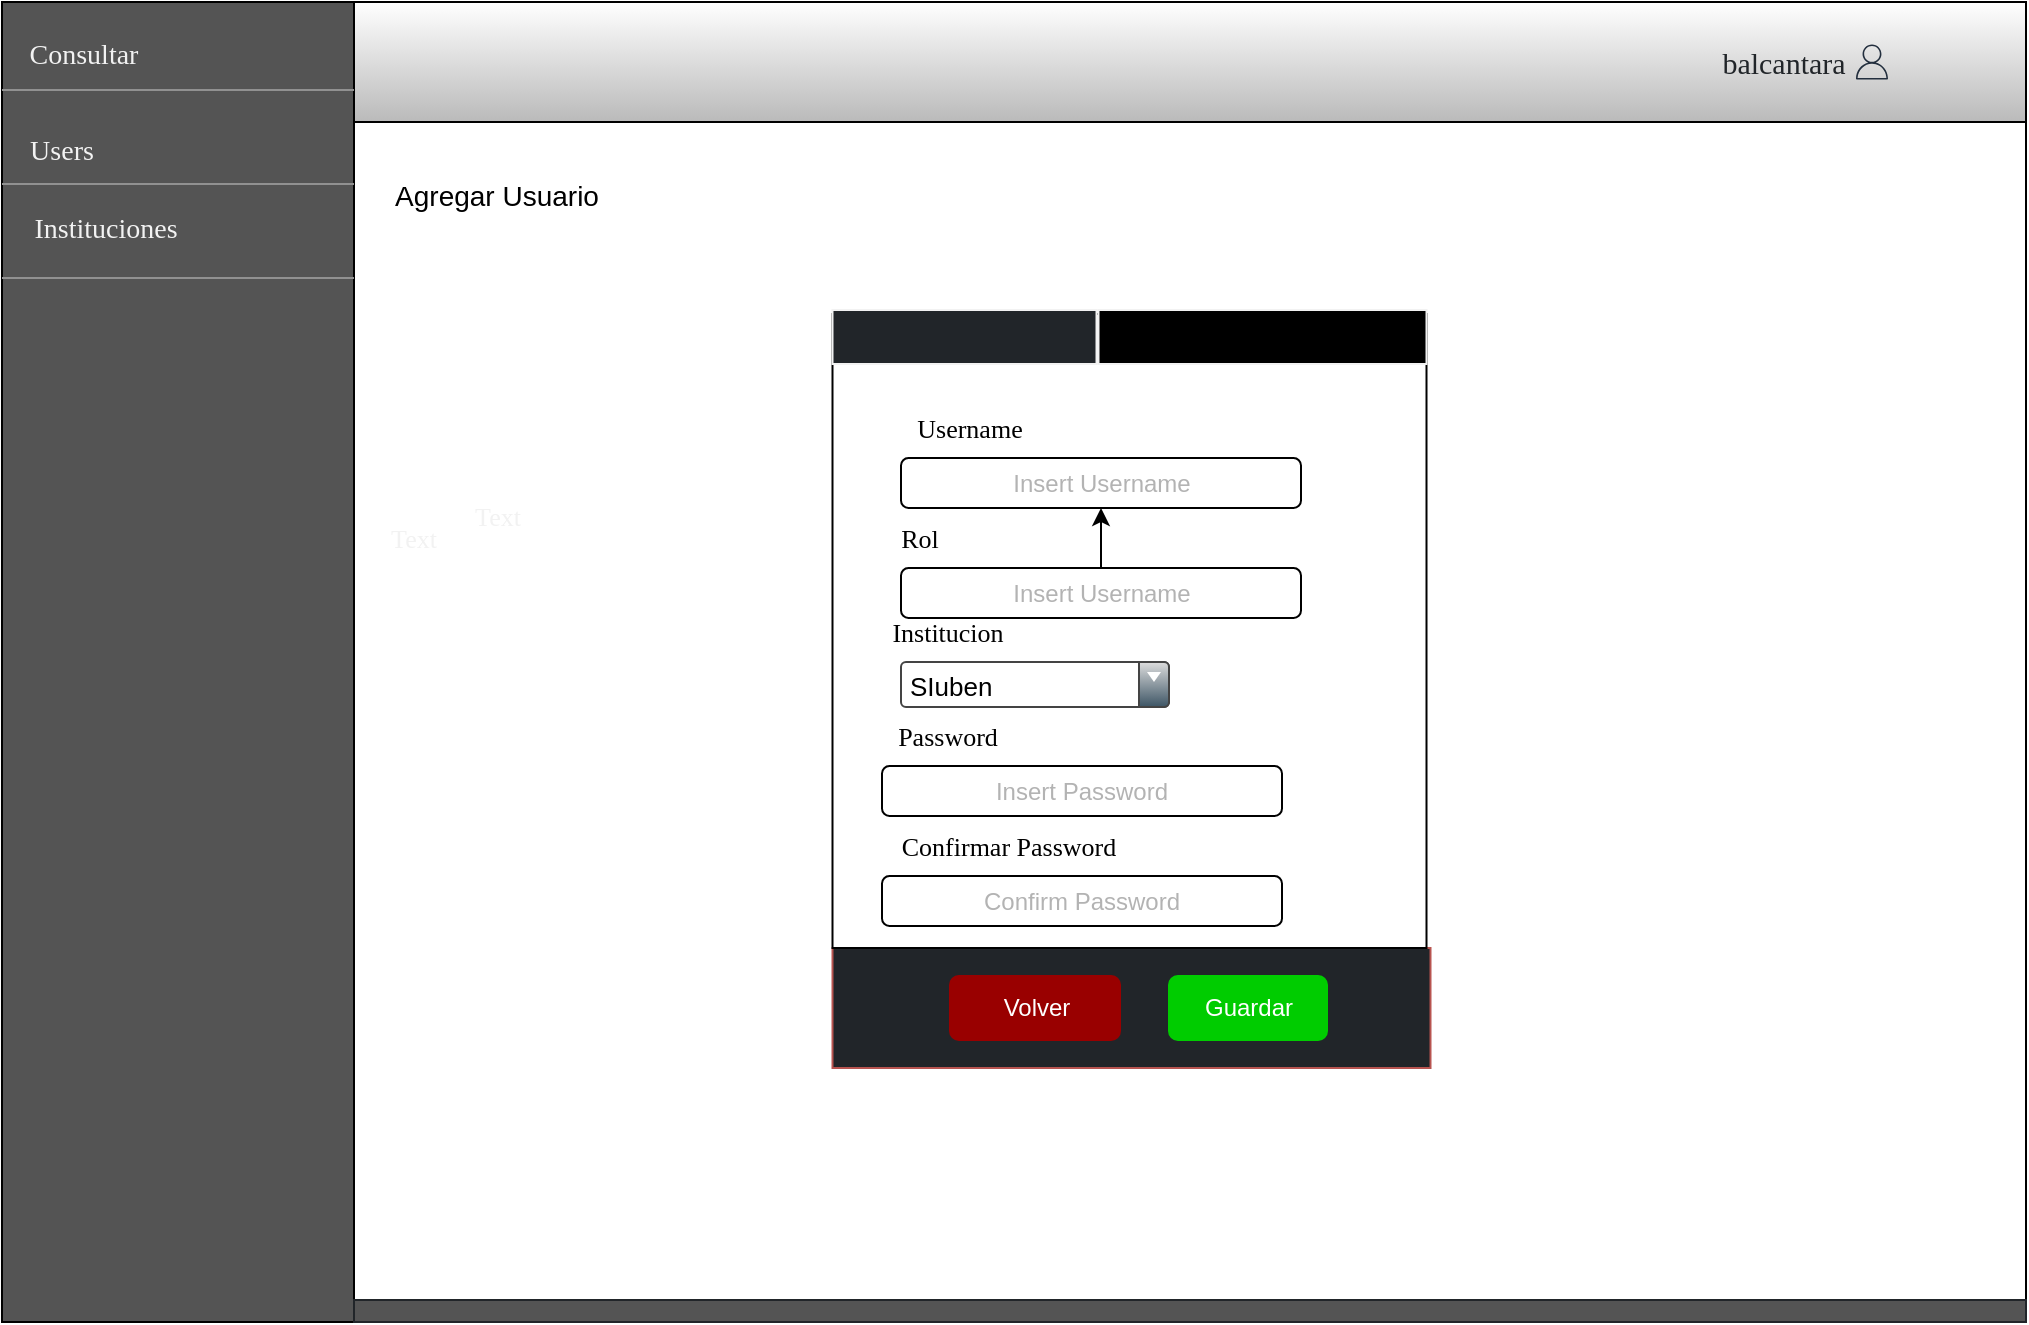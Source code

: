 <mxfile version="15.5.4" type="device"><diagram id="nnV6EA0MDo6wHBtzFhtK" name="Page-1"><mxGraphModel dx="1038" dy="521" grid="1" gridSize="11" guides="1" tooltips="1" connect="1" arrows="1" fold="1" page="1" pageScale="1" pageWidth="1400" pageHeight="850" math="0" shadow="0"><root><mxCell id="0"/><mxCell id="1" parent="0"/><mxCell id="QFcDTs5_IMO44881ND-N-3" value="" style="rounded=0;whiteSpace=wrap;html=1;fontColor=#B5B5B5;labelBackgroundColor=#A3A3A3;" parent="1" vertex="1"><mxGeometry x="176" width="836" height="660" as="geometry"/></mxCell><mxCell id="QFcDTs5_IMO44881ND-N-2" value="" style="rounded=0;whiteSpace=wrap;html=1;fillColor=#545454;fontColor=#212529;" parent="1" vertex="1"><mxGeometry width="176" height="660" as="geometry"/></mxCell><mxCell id="QFcDTs5_IMO44881ND-N-33" value="" style="rounded=0;whiteSpace=wrap;html=1;fontSize=15;fontColor=#D6D6D6;fillColor=#FFFFFF;labelBackgroundColor=#A6A6A6;verticalAlign=middle;shadow=0;gradientColor=#BABABA;" parent="1" vertex="1"><mxGeometry x="176" width="836" height="60" as="geometry"/></mxCell><mxCell id="QFcDTs5_IMO44881ND-N-43" value="" style="sketch=0;outlineConnect=0;fontColor=#232F3E;gradientColor=none;strokeColor=#232F3E;fillColor=none;dashed=0;verticalLabelPosition=bottom;verticalAlign=top;align=center;html=1;fontSize=12;fontStyle=0;aspect=fixed;shape=mxgraph.aws4.resourceIcon;resIcon=mxgraph.aws4.user;" parent="1" vertex="1"><mxGeometry x="924" y="19" width="22" height="22" as="geometry"/></mxCell><mxCell id="QFcDTs5_IMO44881ND-N-44" value="balcantara" style="text;html=1;strokeColor=none;fillColor=none;align=center;verticalAlign=middle;whiteSpace=wrap;rounded=0;fontSize=15;fontColor=#212529;fontFamily=Times New Roman;" parent="1" vertex="1"><mxGeometry x="858" y="15.5" width="66" height="29" as="geometry"/></mxCell><mxCell id="QFcDTs5_IMO44881ND-N-48" value="&lt;font color=&quot;#000000&quot;&gt;Agregar Usuario&lt;/font&gt;" style="text;html=1;strokeColor=none;fillColor=none;align=center;verticalAlign=middle;whiteSpace=wrap;rounded=0;fontSize=14;fontColor=#A1A1A1;" parent="1" vertex="1"><mxGeometry x="176" y="77" width="143" height="39" as="geometry"/></mxCell><mxCell id="QFcDTs5_IMO44881ND-N-49" value="" style="endArrow=none;html=1;rounded=0;fontSize=17;fontColor=#000000;strokeColor=#919191;fillColor=#C9C9C9;" parent="1" edge="1"><mxGeometry width="50" height="50" relative="1" as="geometry"><mxPoint y="44" as="sourcePoint"/><mxPoint x="176" y="44" as="targetPoint"/></mxGeometry></mxCell><mxCell id="QFcDTs5_IMO44881ND-N-50" value="" style="endArrow=none;html=1;rounded=0;fontSize=17;fontColor=#000000;strokeColor=#919191;fillColor=#C9C9C9;entryX=1;entryY=0.209;entryDx=0;entryDy=0;entryPerimeter=0;" parent="1" target="QFcDTs5_IMO44881ND-N-2" edge="1"><mxGeometry width="50" height="50" relative="1" as="geometry"><mxPoint y="138" as="sourcePoint"/><mxPoint x="50" y="88" as="targetPoint"/></mxGeometry></mxCell><mxCell id="QFcDTs5_IMO44881ND-N-51" value="" style="endArrow=none;html=1;rounded=0;fontSize=17;fontColor=#000000;strokeColor=#919191;fillColor=#C9C9C9;" parent="1" target="QFcDTs5_IMO44881ND-N-2" edge="1"><mxGeometry width="50" height="50" relative="1" as="geometry"><mxPoint y="91" as="sourcePoint"/><mxPoint x="50" y="41" as="targetPoint"/><Array as="points"><mxPoint x="176" y="91"/></Array></mxGeometry></mxCell><mxCell id="QFcDTs5_IMO44881ND-N-52" value="&lt;font style=&quot;font-size: 14px&quot; face=&quot;Times New Roman&quot;&gt;Consultar&lt;/font&gt;" style="text;html=1;strokeColor=none;fillColor=none;align=center;verticalAlign=middle;whiteSpace=wrap;rounded=0;fontSize=17;fontColor=#F2F2F2;" parent="1" vertex="1"><mxGeometry x="11" y="11" width="60" height="30" as="geometry"/></mxCell><mxCell id="QFcDTs5_IMO44881ND-N-53" value="Instituciones" style="text;html=1;strokeColor=none;fillColor=none;align=center;verticalAlign=middle;whiteSpace=wrap;rounded=0;fontFamily=Times New Roman;fontSize=14;fontColor=#F2F2F2;" parent="1" vertex="1"><mxGeometry x="22" y="99" width="60" height="30" as="geometry"/></mxCell><mxCell id="QFcDTs5_IMO44881ND-N-54" value="Users" style="text;html=1;strokeColor=none;fillColor=none;align=center;verticalAlign=middle;whiteSpace=wrap;rounded=0;fontFamily=Times New Roman;fontSize=14;fontColor=#F2F2F2;" parent="1" vertex="1"><mxGeometry y="60" width="60" height="30" as="geometry"/></mxCell><mxCell id="QFcDTs5_IMO44881ND-N-55" value="" style="shape=image;html=1;verticalAlign=top;verticalLabelPosition=bottom;labelBackgroundColor=#ffffff;imageAspect=0;aspect=fixed;image=https://cdn2.iconfinder.com/data/icons/essential-web-5/50/maximize-expand-large-extensive-increase-128.png;fontFamily=Times New Roman;fontSize=4;fontColor=#000000;strokeColor=#F2F2F2;fillColor=#919191;" parent="1" vertex="1"><mxGeometry x="957" y="22.75" width="14.5" height="14.5" as="geometry"/></mxCell><mxCell id="QFcDTs5_IMO44881ND-N-59" value="" style="rounded=0;whiteSpace=wrap;html=1;fontFamily=Times New Roman;fontSize=4;fontColor=#828282;strokeColor=#212529;fillColor=#545454;align=left;" parent="1" vertex="1"><mxGeometry x="176" y="649" width="836" height="11" as="geometry"/></mxCell><mxCell id="QFcDTs5_IMO44881ND-N-79" value="Text" style="text;html=1;strokeColor=none;fillColor=none;align=center;verticalAlign=middle;whiteSpace=wrap;rounded=0;shadow=0;labelBackgroundColor=none;labelBorderColor=none;fontFamily=Times New Roman;fontSize=13;fontColor=#F2F2F2;" parent="1" vertex="1"><mxGeometry x="217.5" y="242" width="60" height="30" as="geometry"/></mxCell><mxCell id="QFcDTs5_IMO44881ND-N-80" value="Text" style="text;html=1;strokeColor=none;fillColor=none;align=center;verticalAlign=middle;whiteSpace=wrap;rounded=0;shadow=0;labelBackgroundColor=none;labelBorderColor=none;fontFamily=Times New Roman;fontSize=13;fontColor=#F2F2F2;" parent="1" vertex="1"><mxGeometry x="176" y="253" width="60" height="30" as="geometry"/></mxCell><mxCell id="QFcDTs5_IMO44881ND-N-81" value="" style="shape=image;html=1;verticalAlign=top;verticalLabelPosition=bottom;labelBackgroundColor=none;imageAspect=0;aspect=fixed;image=https://cdn4.iconfinder.com/data/icons/wirecons-free-vector-icons/32/menu-alt-128.png;shadow=0;labelBorderColor=none;fontFamily=Times New Roman;fontSize=13;fontColor=#232F3E;strokeColor=#F2F2F2;fillColor=none;gradientColor=#BABABA;" parent="1" vertex="1"><mxGeometry x="191" y="18" width="26" height="26" as="geometry"/></mxCell><mxCell id="QFcDTs5_IMO44881ND-N-83" value="" style="shape=image;html=1;verticalAlign=top;verticalLabelPosition=bottom;labelBackgroundColor=default;imageAspect=0;aspect=fixed;image=https://cdn3.iconfinder.com/data/icons/google-material-design-icons/48/ic_expand_more_48px-128.png;labelBorderColor=#000000;fontColor=#F2F2F2;strokeColor=#212529;fillColor=default;rotation=90;" parent="1" vertex="1"><mxGeometry x="148" y="60" width="28" height="28" as="geometry"/></mxCell><mxCell id="F39gcDlDIIXnKWUmX7IQ-2" value="" style="rounded=0;whiteSpace=wrap;html=1;fillColor=#212529;strokeColor=#b85450;fontColor=#212529;" parent="1" vertex="1"><mxGeometry x="415.25" y="473" width="299" height="60" as="geometry"/></mxCell><mxCell id="F39gcDlDIIXnKWUmX7IQ-4" value="Guardar" style="rounded=1;fillColor=#00CC00;align=center;strokeColor=none;html=1;fontColor=#ffffff;fontSize=12;sketch=0;" parent="1" vertex="1"><mxGeometry x="583" y="486.5" width="80" height="33" as="geometry"/></mxCell><mxCell id="F39gcDlDIIXnKWUmX7IQ-6" value="" style="rounded=0;whiteSpace=wrap;html=1;fontColor=#212529;fillColor=#FFFFFF;" parent="1" vertex="1"><mxGeometry x="415.25" y="156" width="297" height="317" as="geometry"/></mxCell><mxCell id="QFcDTs5_IMO44881ND-N-78" value="Username" style="text;html=1;strokeColor=none;fillColor=none;align=center;verticalAlign=middle;whiteSpace=wrap;rounded=0;shadow=0;labelBackgroundColor=none;labelBorderColor=none;fontFamily=Times New Roman;fontSize=13;fontColor=#000000;" parent="1" vertex="1"><mxGeometry x="440" y="198" width="88" height="30" as="geometry"/></mxCell><mxCell id="QFcDTs5_IMO44881ND-N-76" value="Password" style="text;html=1;strokeColor=none;fillColor=none;align=center;verticalAlign=middle;whiteSpace=wrap;rounded=0;labelBackgroundColor=none;labelBorderColor=none;fontFamily=Times New Roman;fontSize=13;fontColor=#000000;" parent="1" vertex="1"><mxGeometry x="429" y="352" width="88" height="30" as="geometry"/></mxCell><mxCell id="QFcDTs5_IMO44881ND-N-77" value="Confirmar Password" style="text;html=1;strokeColor=none;fillColor=none;align=center;verticalAlign=middle;whiteSpace=wrap;rounded=0;shadow=0;labelBackgroundColor=none;labelBorderColor=none;fontFamily=Times New Roman;fontSize=13;fontColor=#000000;" parent="1" vertex="1"><mxGeometry x="440" y="407" width="126.5" height="30" as="geometry"/></mxCell><mxCell id="QFcDTs5_IMO44881ND-N-68" value="" style="rounded=0;whiteSpace=wrap;html=1;labelBackgroundColor=default;labelBorderColor=none;fontFamily=Times New Roman;fontSize=13;fontColor=#000000;strokeColor=#F2F2F2;fillColor=#212529;gradientColor=none;align=left;" parent="1" vertex="1"><mxGeometry x="415.25" y="154" width="132" height="27" as="geometry"/></mxCell><mxCell id="QFcDTs5_IMO44881ND-N-69" value="" style="rounded=0;whiteSpace=wrap;html=1;labelBackgroundColor=default;labelBorderColor=none;fontFamily=Times New Roman;fontSize=13;fontColor=default;strokeColor=#F2F2F2;fillColor=#000000;gradientColor=none;align=left;" parent="1" vertex="1"><mxGeometry x="548.25" y="154" width="164" height="27" as="geometry"/></mxCell><mxCell id="lOpQhrDs5BUlMXAH_bjn-2" value="Rol" style="text;html=1;strokeColor=none;fillColor=none;align=center;verticalAlign=middle;whiteSpace=wrap;rounded=0;shadow=0;labelBackgroundColor=none;labelBorderColor=none;fontFamily=Times New Roman;fontSize=13;fontColor=#000000;" vertex="1" parent="1"><mxGeometry x="415.25" y="253" width="88" height="30" as="geometry"/></mxCell><mxCell id="lOpQhrDs5BUlMXAH_bjn-3" value="Institucion" style="text;html=1;strokeColor=none;fillColor=none;align=center;verticalAlign=middle;whiteSpace=wrap;rounded=0;shadow=0;labelBackgroundColor=none;labelBorderColor=none;fontFamily=Times New Roman;fontSize=13;fontColor=#000000;" vertex="1" parent="1"><mxGeometry x="429" y="299.5" width="88" height="30" as="geometry"/></mxCell><mxCell id="lOpQhrDs5BUlMXAH_bjn-4" value="&lt;font color=&quot;#b3b3b3&quot;&gt;Insert Username&lt;/font&gt;" style="rounded=1;whiteSpace=wrap;html=1;" vertex="1" parent="1"><mxGeometry x="449.5" y="228" width="200" height="25" as="geometry"/></mxCell><mxCell id="lOpQhrDs5BUlMXAH_bjn-11" value="" style="edgeStyle=orthogonalEdgeStyle;rounded=0;orthogonalLoop=1;jettySize=auto;html=1;" edge="1" parent="1" source="lOpQhrDs5BUlMXAH_bjn-5" target="lOpQhrDs5BUlMXAH_bjn-4"><mxGeometry relative="1" as="geometry"/></mxCell><mxCell id="lOpQhrDs5BUlMXAH_bjn-5" value="&lt;font color=&quot;#b3b3b3&quot;&gt;Insert Username&lt;/font&gt;" style="rounded=1;whiteSpace=wrap;html=1;" vertex="1" parent="1"><mxGeometry x="449.5" y="283" width="200" height="25" as="geometry"/></mxCell><mxCell id="lOpQhrDs5BUlMXAH_bjn-6" value="&lt;font color=&quot;#b3b3b3&quot;&gt;Confirm Password&lt;/font&gt;" style="rounded=1;whiteSpace=wrap;html=1;" vertex="1" parent="1"><mxGeometry x="440" y="437" width="200" height="25" as="geometry"/></mxCell><mxCell id="lOpQhrDs5BUlMXAH_bjn-8" value="&lt;font color=&quot;#b3b3b3&quot;&gt;Insert Password&lt;/font&gt;" style="rounded=1;whiteSpace=wrap;html=1;" vertex="1" parent="1"><mxGeometry x="440" y="382" width="200" height="25" as="geometry"/></mxCell><mxCell id="lOpQhrDs5BUlMXAH_bjn-10" value="&lt;font style=&quot;font-size: 13px&quot; color=&quot;#000000&quot;&gt;SIuben&lt;/font&gt;" style="strokeWidth=1;html=1;shadow=0;dashed=0;shape=mxgraph.ios.iComboBox;spacingTop=2;spacingLeft=2;align=left;strokeColor=#444444;fontColor=#666666;buttonText=;fontSize=8;fillColor=#dddddd;fillColor2=#3D5565;sketch=0;" vertex="1" parent="1"><mxGeometry x="449.5" y="330" width="134" height="22.5" as="geometry"/></mxCell><mxCell id="lOpQhrDs5BUlMXAH_bjn-12" value="Volver" style="rounded=1;fillColor=#990000;align=center;strokeColor=none;html=1;fontColor=#ffffff;fontSize=12;sketch=0;" vertex="1" parent="1"><mxGeometry x="473.5" y="486.5" width="86" height="33" as="geometry"/></mxCell></root></mxGraphModel></diagram></mxfile>